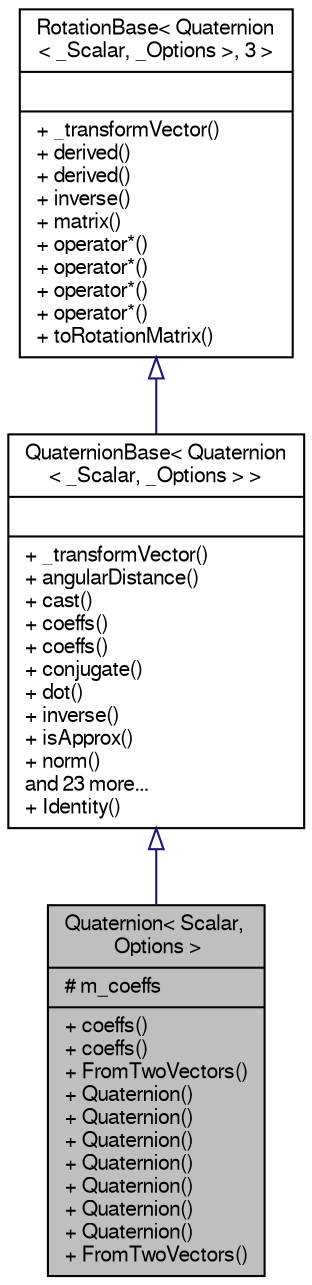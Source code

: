 digraph "Quaternion&lt; Scalar, Options &gt;"
{
  edge [fontname="FreeSans",fontsize="10",labelfontname="FreeSans",labelfontsize="10"];
  node [fontname="FreeSans",fontsize="10",shape=record];
  Node1 [label="{Quaternion\< Scalar,\l Options \>\n|# m_coeffs\l|+ coeffs()\l+ coeffs()\l+ FromTwoVectors()\l+ Quaternion()\l+ Quaternion()\l+ Quaternion()\l+ Quaternion()\l+ Quaternion()\l+ Quaternion()\l+ Quaternion()\l+ FromTwoVectors()\l}",height=0.2,width=0.4,color="black", fillcolor="grey75", style="filled" fontcolor="black"];
  Node2 -> Node1 [dir="back",color="midnightblue",fontsize="10",style="solid",arrowtail="onormal",fontname="FreeSans"];
  Node2 [label="{QuaternionBase\< Quaternion\l\< _Scalar, _Options \> \>\n||+ _transformVector()\l+ angularDistance()\l+ cast()\l+ coeffs()\l+ coeffs()\l+ conjugate()\l+ dot()\l+ inverse()\l+ isApprox()\l+ norm()\land 23 more...\l+ Identity()\l}",height=0.2,width=0.4,color="black", fillcolor="white", style="filled",URL="$classEigen_1_1QuaternionBase.html"];
  Node3 -> Node2 [dir="back",color="midnightblue",fontsize="10",style="solid",arrowtail="onormal",fontname="FreeSans"];
  Node3 [label="{RotationBase\< Quaternion\l\< _Scalar, _Options \>, 3 \>\n||+ _transformVector()\l+ derived()\l+ derived()\l+ inverse()\l+ matrix()\l+ operator*()\l+ operator*()\l+ operator*()\l+ operator*()\l+ toRotationMatrix()\l}",height=0.2,width=0.4,color="black", fillcolor="white", style="filled",URL="$classEigen_1_1RotationBase.html"];
}
